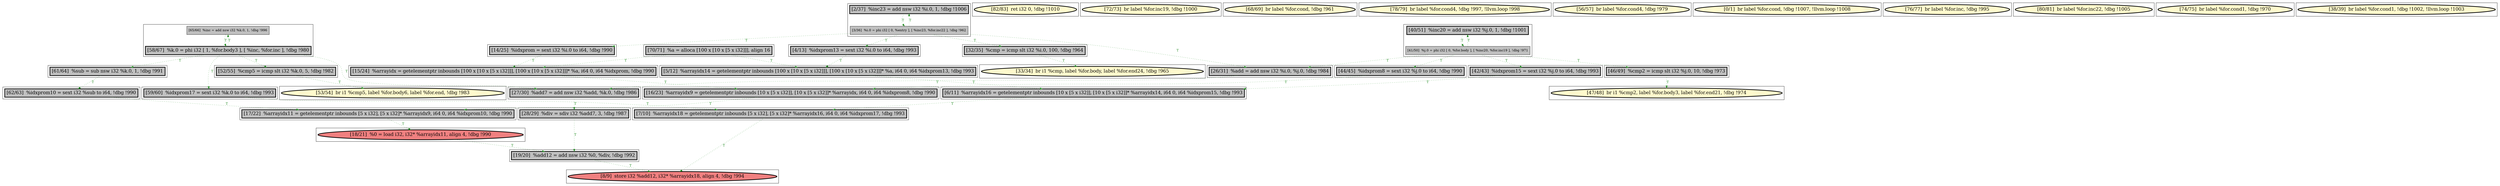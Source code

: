 
digraph G {



node194->node195 [style=dotted,color=forestgreen,label="T",fontcolor=forestgreen ]
node195->node185 [style=dotted,color=forestgreen,label="T",fontcolor=forestgreen ]
node221->node218 [style=dotted,color=forestgreen,label="T",fontcolor=forestgreen ]
node186->node190 [style=dotted,color=forestgreen,label="T",fontcolor=forestgreen ]
node204->node190 [style=dotted,color=forestgreen,label="T",fontcolor=forestgreen ]
node198->node186 [style=dotted,color=forestgreen,label="T",fontcolor=forestgreen ]
node192->node221 [style=dotted,color=forestgreen,label="T",fontcolor=forestgreen ]
node208->node181 [style=dotted,color=forestgreen,label="T",fontcolor=forestgreen ]
node215->node210 [style=dotted,color=forestgreen,label="T",fontcolor=forestgreen ]
node200->node186 [style=dotted,color=forestgreen,label="T",fontcolor=forestgreen ]
node195->node194 [style=dotted,color=forestgreen,label="T",fontcolor=forestgreen ]
node195->node210 [style=dotted,color=forestgreen,label="T",fontcolor=forestgreen ]
node184->node208 [style=dotted,color=forestgreen,label="T",fontcolor=forestgreen ]
node193->node181 [style=dotted,color=forestgreen,label="T",fontcolor=forestgreen ]
node195->node193 [style=dotted,color=forestgreen,label="T",fontcolor=forestgreen ]
node183->node182 [style=dotted,color=forestgreen,label="T",fontcolor=forestgreen ]
node189->node188 [style=dotted,color=forestgreen,label="T",fontcolor=forestgreen ]
node188->node212 [style=dotted,color=forestgreen,label="T",fontcolor=forestgreen ]
node188->node215 [style=dotted,color=forestgreen,label="T",fontcolor=forestgreen ]
node219->node198 [style=dotted,color=forestgreen,label="T",fontcolor=forestgreen ]
node182->node200 [style=dotted,color=forestgreen,label="T",fontcolor=forestgreen ]
node188->node219 [style=dotted,color=forestgreen,label="T",fontcolor=forestgreen ]
node181->node218 [style=dotted,color=forestgreen,label="T",fontcolor=forestgreen ]
node190->node192 [style=dotted,color=forestgreen,label="T",fontcolor=forestgreen ]
node213->node184 [style=dotted,color=forestgreen,label="T",fontcolor=forestgreen ]
node216->node184 [style=dotted,color=forestgreen,label="T",fontcolor=forestgreen ]
node210->node217 [style=dotted,color=forestgreen,label="T",fontcolor=forestgreen ]
node188->node189 [style=dotted,color=forestgreen,label="T",fontcolor=forestgreen ]
node217->node221 [style=dotted,color=forestgreen,label="T",fontcolor=forestgreen ]
node182->node215 [style=dotted,color=forestgreen,label="T",fontcolor=forestgreen ]
node182->node206 [style=dotted,color=forestgreen,label="T",fontcolor=forestgreen ]
node216->node198 [style=dotted,color=forestgreen,label="T",fontcolor=forestgreen ]
node196->node204 [style=dotted,color=forestgreen,label="T",fontcolor=forestgreen ]
node182->node183 [style=dotted,color=forestgreen,label="T",fontcolor=forestgreen ]
node182->node209 [style=dotted,color=forestgreen,label="T",fontcolor=forestgreen ]
node206->node207 [style=dotted,color=forestgreen,label="T",fontcolor=forestgreen ]
node195->node196 [style=dotted,color=forestgreen,label="T",fontcolor=forestgreen ]
node188->node213 [style=dotted,color=forestgreen,label="T",fontcolor=forestgreen ]
node209->node208 [style=dotted,color=forestgreen,label="T",fontcolor=forestgreen ]
node185->node201 [style=dotted,color=forestgreen,label="T",fontcolor=forestgreen ]
node212->node214 [style=dotted,color=forestgreen,label="T",fontcolor=forestgreen ]


subgraph cluster38 {


node221 [penwidth=3.0,fontsize=20,fillcolor=grey,label="[19/20]  %add12 = add nsw i32 %0, %div, !dbg !992",shape=rectangle,style=filled ]



}

subgraph cluster37 {


node220 [penwidth=3.0,fontsize=20,fillcolor=lemonchiffon,label="[82/83]  ret i32 0, !dbg !1010",shape=ellipse,style=filled ]



}

subgraph cluster36 {


node219 [penwidth=3.0,fontsize=20,fillcolor=grey,label="[14/25]  %idxprom = sext i32 %i.0 to i64, !dbg !990",shape=rectangle,style=filled ]



}

subgraph cluster15 {


node198 [penwidth=3.0,fontsize=20,fillcolor=grey,label="[15/24]  %arrayidx = getelementptr inbounds [100 x [10 x [5 x i32]]], [100 x [10 x [5 x i32]]]* %a, i64 0, i64 %idxprom, !dbg !990",shape=rectangle,style=filled ]



}

subgraph cluster35 {


node218 [penwidth=3.0,fontsize=20,fillcolor=lightcoral,label="[8/9]  store i32 %add12, i32* %arrayidx18, align 4, !dbg !994",shape=ellipse,style=filled ]



}

subgraph cluster11 {


node193 [penwidth=3.0,fontsize=20,fillcolor=grey,label="[59/60]  %idxprom17 = sext i32 %k.0 to i64, !dbg !993",shape=rectangle,style=filled ]



}

subgraph cluster19 {


node202 [penwidth=3.0,fontsize=20,fillcolor=lemonchiffon,label="[72/73]  br label %for.inc19, !dbg !1000",shape=ellipse,style=filled ]



}

subgraph cluster9 {


node191 [penwidth=3.0,fontsize=20,fillcolor=lemonchiffon,label="[68/69]  br label %for.cond, !dbg !961",shape=ellipse,style=filled ]



}

subgraph cluster8 {


node190 [penwidth=3.0,fontsize=20,fillcolor=grey,label="[17/22]  %arrayidx11 = getelementptr inbounds [5 x i32], [5 x i32]* %arrayidx9, i64 0, i64 %idxprom10, !dbg !990",shape=rectangle,style=filled ]



}

subgraph cluster10 {


node192 [penwidth=3.0,fontsize=20,fillcolor=lightcoral,label="[18/21]  %0 = load i32, i32* %arrayidx11, align 4, !dbg !990",shape=ellipse,style=filled ]



}

subgraph cluster23 {


node206 [penwidth=3.0,fontsize=20,fillcolor=grey,label="[46/49]  %cmp2 = icmp slt i32 %j.0, 10, !dbg !973",shape=rectangle,style=filled ]



}

subgraph cluster7 {


node189 [penwidth=3.0,fontsize=20,fillcolor=grey,label="[2/37]  %inc23 = add nsw i32 %i.0, 1, !dbg !1006",shape=rectangle,style=filled ]
node188 [fillcolor=grey,label="[3/36]  %i.0 = phi i32 [ 0, %entry ], [ %inc23, %for.inc22 ], !dbg !962",shape=rectangle,style=filled ]



}

subgraph cluster14 {


node197 [penwidth=3.0,fontsize=20,fillcolor=lemonchiffon,label="[78/79]  br label %for.cond4, !dbg !997, !llvm.loop !998",shape=ellipse,style=filled ]



}

subgraph cluster6 {


node187 [penwidth=3.0,fontsize=20,fillcolor=lemonchiffon,label="[56/57]  br label %for.cond4, !dbg !979",shape=ellipse,style=filled ]



}

subgraph cluster30 {


node213 [penwidth=3.0,fontsize=20,fillcolor=grey,label="[4/13]  %idxprom13 = sext i32 %i.0 to i64, !dbg !993",shape=rectangle,style=filled ]



}

subgraph cluster31 {


node214 [penwidth=3.0,fontsize=20,fillcolor=lemonchiffon,label="[33/34]  br i1 %cmp, label %for.body, label %for.end24, !dbg !965",shape=ellipse,style=filled ]



}

subgraph cluster0 {


node180 [penwidth=3.0,fontsize=20,fillcolor=lemonchiffon,label="[0/1]  br label %for.cond, !dbg !1007, !llvm.loop !1008",shape=ellipse,style=filled ]



}

subgraph cluster13 {


node196 [penwidth=3.0,fontsize=20,fillcolor=grey,label="[61/64]  %sub = sub nsw i32 %k.0, 1, !dbg !991",shape=rectangle,style=filled ]



}

subgraph cluster5 {


node186 [penwidth=3.0,fontsize=20,fillcolor=grey,label="[16/23]  %arrayidx9 = getelementptr inbounds [10 x [5 x i32]], [10 x [5 x i32]]* %arrayidx, i64 0, i64 %idxprom8, !dbg !990",shape=rectangle,style=filled ]



}

subgraph cluster1 {


node181 [penwidth=3.0,fontsize=20,fillcolor=grey,label="[7/10]  %arrayidx18 = getelementptr inbounds [5 x i32], [5 x i32]* %arrayidx16, i64 0, i64 %idxprom17, !dbg !993",shape=rectangle,style=filled ]



}

subgraph cluster32 {


node215 [penwidth=3.0,fontsize=20,fillcolor=grey,label="[26/31]  %add = add nsw i32 %i.0, %j.0, !dbg !984",shape=rectangle,style=filled ]



}

subgraph cluster3 {


node184 [penwidth=3.0,fontsize=20,fillcolor=grey,label="[5/12]  %arrayidx14 = getelementptr inbounds [100 x [10 x [5 x i32]]], [100 x [10 x [5 x i32]]]* %a, i64 0, i64 %idxprom13, !dbg !993",shape=rectangle,style=filled ]



}

subgraph cluster4 {


node185 [penwidth=3.0,fontsize=20,fillcolor=grey,label="[52/55]  %cmp5 = icmp slt i32 %k.0, 5, !dbg !982",shape=rectangle,style=filled ]



}

subgraph cluster17 {


node200 [penwidth=3.0,fontsize=20,fillcolor=grey,label="[44/45]  %idxprom8 = sext i32 %j.0 to i64, !dbg !990",shape=rectangle,style=filled ]



}

subgraph cluster16 {


node199 [penwidth=3.0,fontsize=20,fillcolor=lemonchiffon,label="[76/77]  br label %for.inc, !dbg !995",shape=ellipse,style=filled ]



}

subgraph cluster2 {


node183 [penwidth=3.0,fontsize=20,fillcolor=grey,label="[40/51]  %inc20 = add nsw i32 %j.0, 1, !dbg !1001",shape=rectangle,style=filled ]
node182 [fillcolor=grey,label="[41/50]  %j.0 = phi i32 [ 0, %for.body ], [ %inc20, %for.inc19 ], !dbg !971",shape=rectangle,style=filled ]



}

subgraph cluster34 {


node217 [penwidth=3.0,fontsize=20,fillcolor=grey,label="[28/29]  %div = sdiv i32 %add7, 3, !dbg !987",shape=rectangle,style=filled ]



}

subgraph cluster22 {


node205 [penwidth=3.0,fontsize=20,fillcolor=lemonchiffon,label="[80/81]  br label %for.inc22, !dbg !1005",shape=ellipse,style=filled ]



}

subgraph cluster25 {


node208 [penwidth=3.0,fontsize=20,fillcolor=grey,label="[6/11]  %arrayidx16 = getelementptr inbounds [10 x [5 x i32]], [10 x [5 x i32]]* %arrayidx14, i64 0, i64 %idxprom15, !dbg !993",shape=rectangle,style=filled ]



}

subgraph cluster18 {


node201 [penwidth=3.0,fontsize=20,fillcolor=lemonchiffon,label="[53/54]  br i1 %cmp5, label %for.body6, label %for.end, !dbg !983",shape=ellipse,style=filled ]



}

subgraph cluster29 {


node212 [penwidth=3.0,fontsize=20,fillcolor=grey,label="[32/35]  %cmp = icmp slt i32 %i.0, 100, !dbg !964",shape=rectangle,style=filled ]



}

subgraph cluster20 {


node203 [penwidth=3.0,fontsize=20,fillcolor=lemonchiffon,label="[74/75]  br label %for.cond1, !dbg !970",shape=ellipse,style=filled ]



}

subgraph cluster26 {


node209 [penwidth=3.0,fontsize=20,fillcolor=grey,label="[42/43]  %idxprom15 = sext i32 %j.0 to i64, !dbg !993",shape=rectangle,style=filled ]



}

subgraph cluster24 {


node207 [penwidth=3.0,fontsize=20,fillcolor=lemonchiffon,label="[47/48]  br i1 %cmp2, label %for.body3, label %for.end21, !dbg !974",shape=ellipse,style=filled ]



}

subgraph cluster28 {


node211 [penwidth=3.0,fontsize=20,fillcolor=lemonchiffon,label="[38/39]  br label %for.cond1, !dbg !1002, !llvm.loop !1003",shape=ellipse,style=filled ]



}

subgraph cluster27 {


node210 [penwidth=3.0,fontsize=20,fillcolor=grey,label="[27/30]  %add7 = add nsw i32 %add, %k.0, !dbg !986",shape=rectangle,style=filled ]



}

subgraph cluster21 {


node204 [penwidth=3.0,fontsize=20,fillcolor=grey,label="[62/63]  %idxprom10 = sext i32 %sub to i64, !dbg !990",shape=rectangle,style=filled ]



}

subgraph cluster12 {


node195 [penwidth=3.0,fontsize=20,fillcolor=grey,label="[58/67]  %k.0 = phi i32 [ 1, %for.body3 ], [ %inc, %for.inc ], !dbg !980",shape=rectangle,style=filled ]
node194 [fillcolor=grey,label="[65/66]  %inc = add nsw i32 %k.0, 1, !dbg !996",shape=rectangle,style=filled ]



}

subgraph cluster33 {


node216 [penwidth=3.0,fontsize=20,fillcolor=grey,label="[70/71]  %a = alloca [100 x [10 x [5 x i32]]], align 16",shape=rectangle,style=filled ]



}

}
